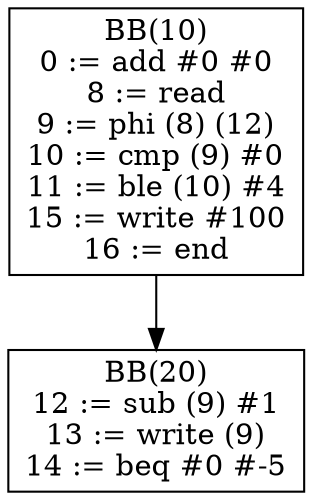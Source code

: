 digraph G {
bb10[shape = box, label = "BB(10)\n" + "0 := add #0 #0\n" + "8 := read\n" + "9 := phi (8) (12)\n" + "10 := cmp (9) #0\n" + "11 := ble (10) #4\n" + "15 := write #100\n" + "16 := end\n"];
bb20[shape = box, label = "BB(20)\n" + "12 := sub (9) #1\n" + "13 := write (9)\n" + "14 := beq #0 #-5\n"];
bb10 -> bb20;
}
